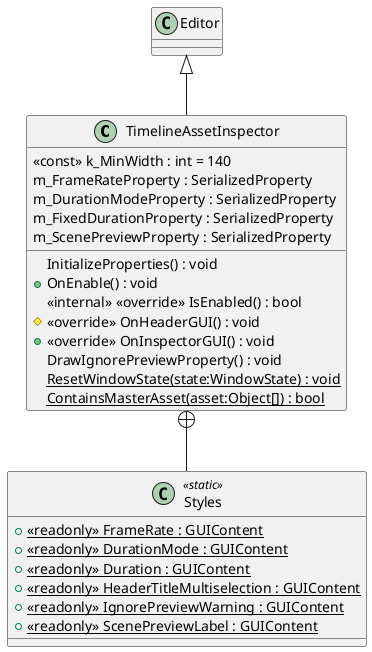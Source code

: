 @startuml
class TimelineAssetInspector {
    <<const>> k_MinWidth : int = 140
    m_FrameRateProperty : SerializedProperty
    m_DurationModeProperty : SerializedProperty
    m_FixedDurationProperty : SerializedProperty
    m_ScenePreviewProperty : SerializedProperty
    InitializeProperties() : void
    + OnEnable() : void
    <<internal>> <<override>> IsEnabled() : bool
    # <<override>> OnHeaderGUI() : void
    + <<override>> OnInspectorGUI() : void
    DrawIgnorePreviewProperty() : void
    {static} ResetWindowState(state:WindowState) : void
    {static} ContainsMasterAsset(asset:Object[]) : bool
}
class Styles <<static>> {
    + {static} <<readonly>> FrameRate : GUIContent
    + {static} <<readonly>> DurationMode : GUIContent
    + {static} <<readonly>> Duration : GUIContent
    + {static} <<readonly>> HeaderTitleMultiselection : GUIContent
    + {static} <<readonly>> IgnorePreviewWarning : GUIContent
    + {static} <<readonly>> ScenePreviewLabel : GUIContent
}
Editor <|-- TimelineAssetInspector
TimelineAssetInspector +-- Styles
@enduml
